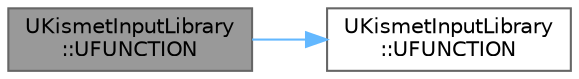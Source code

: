 digraph "UKismetInputLibrary::UFUNCTION"
{
 // INTERACTIVE_SVG=YES
 // LATEX_PDF_SIZE
  bgcolor="transparent";
  edge [fontname=Helvetica,fontsize=10,labelfontname=Helvetica,labelfontsize=10];
  node [fontname=Helvetica,fontsize=10,shape=box,height=0.2,width=0.4];
  rankdir="LR";
  Node1 [id="Node000001",label="UKismetInputLibrary\l::UFUNCTION",height=0.2,width=0.4,color="gray40", fillcolor="grey60", style="filled", fontcolor="black",tooltip=" "];
  Node1 -> Node2 [id="edge1_Node000001_Node000002",color="steelblue1",style="solid",tooltip=" "];
  Node2 [id="Node000002",label="UKismetInputLibrary\l::UFUNCTION",height=0.2,width=0.4,color="grey40", fillcolor="white", style="filled",URL="$df/d6b/classUKismetInputLibrary.html#a2ffe0934e0ee578c5774204fbf83cca5",tooltip="Test if the input key are equal (A == B)"];
}
